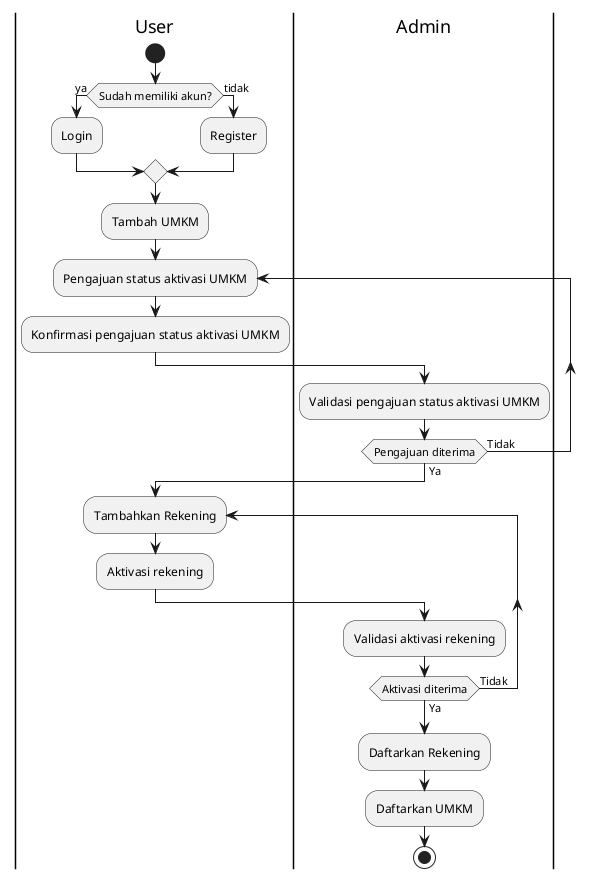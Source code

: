 @startuml

|User|
start
if (Sudah memiliki akun?) then (ya)
    :Login;
else (tidak)
    :Register;
endif
|User|
:Tambah UMKM;
repeat :Pengajuan status aktivasi UMKM;
:Konfirmasi pengajuan status aktivasi UMKM;
|Admin|
:Validasi pengajuan status aktivasi UMKM;
repeat while (Pengajuan diterima) is (Tidak) not (Ya)
|User|
repeat :Tambahkan Rekening;
:Aktivasi rekening;
|Admin|
:Validasi aktivasi rekening;
repeat while (Aktivasi diterima) is (Tidak) not (Ya)
:Daftarkan Rekening;
:Daftarkan UMKM;
stop
@enduml